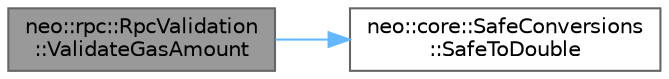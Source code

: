 digraph "neo::rpc::RpcValidation::ValidateGasAmount"
{
 // LATEX_PDF_SIZE
  bgcolor="transparent";
  edge [fontname=Helvetica,fontsize=10,labelfontname=Helvetica,labelfontsize=10];
  node [fontname=Helvetica,fontsize=10,shape=box,height=0.2,width=0.4];
  rankdir="LR";
  Node1 [id="Node000001",label="neo::rpc::RpcValidation\l::ValidateGasAmount",height=0.2,width=0.4,color="gray40", fillcolor="grey60", style="filled", fontcolor="black",tooltip="Validate gas amount."];
  Node1 -> Node2 [id="edge1_Node000001_Node000002",color="steelblue1",style="solid",tooltip=" "];
  Node2 [id="Node000002",label="neo::core::SafeConversions\l::SafeToDouble",height=0.2,width=0.4,color="grey40", fillcolor="white", style="filled",URL="$classneo_1_1core_1_1_safe_conversions.html#a62bc03678309d8f3fe7011d1b08f91c7",tooltip="Safely convert string to double."];
}
